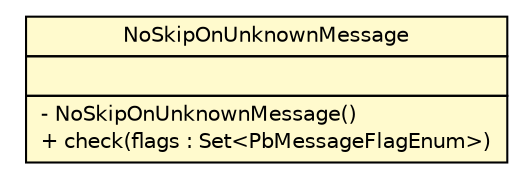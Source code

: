 #!/usr/local/bin/dot
#
# Class diagram 
# Generated by UMLGraph version R5_6 (http://www.umlgraph.org/)
#

digraph G {
	edge [fontname="Helvetica",fontsize=10,labelfontname="Helvetica",labelfontsize=10];
	node [fontname="Helvetica",fontsize=10,shape=plaintext];
	nodesep=0.25;
	ranksep=0.5;
	// org.ietf.nea.pb.validate.rules.NoSkipOnUnknownMessage
	c40891 [label=<<table title="org.ietf.nea.pb.validate.rules.NoSkipOnUnknownMessage" border="0" cellborder="1" cellspacing="0" cellpadding="2" port="p" bgcolor="lemonChiffon" href="./NoSkipOnUnknownMessage.html">
		<tr><td><table border="0" cellspacing="0" cellpadding="1">
<tr><td align="center" balign="center"> NoSkipOnUnknownMessage </td></tr>
		</table></td></tr>
		<tr><td><table border="0" cellspacing="0" cellpadding="1">
<tr><td align="left" balign="left">  </td></tr>
		</table></td></tr>
		<tr><td><table border="0" cellspacing="0" cellpadding="1">
<tr><td align="left" balign="left"> - NoSkipOnUnknownMessage() </td></tr>
<tr><td align="left" balign="left"> + check(flags : Set&lt;PbMessageFlagEnum&gt;) </td></tr>
		</table></td></tr>
		</table>>, URL="./NoSkipOnUnknownMessage.html", fontname="Helvetica", fontcolor="black", fontsize=10.0];
}

